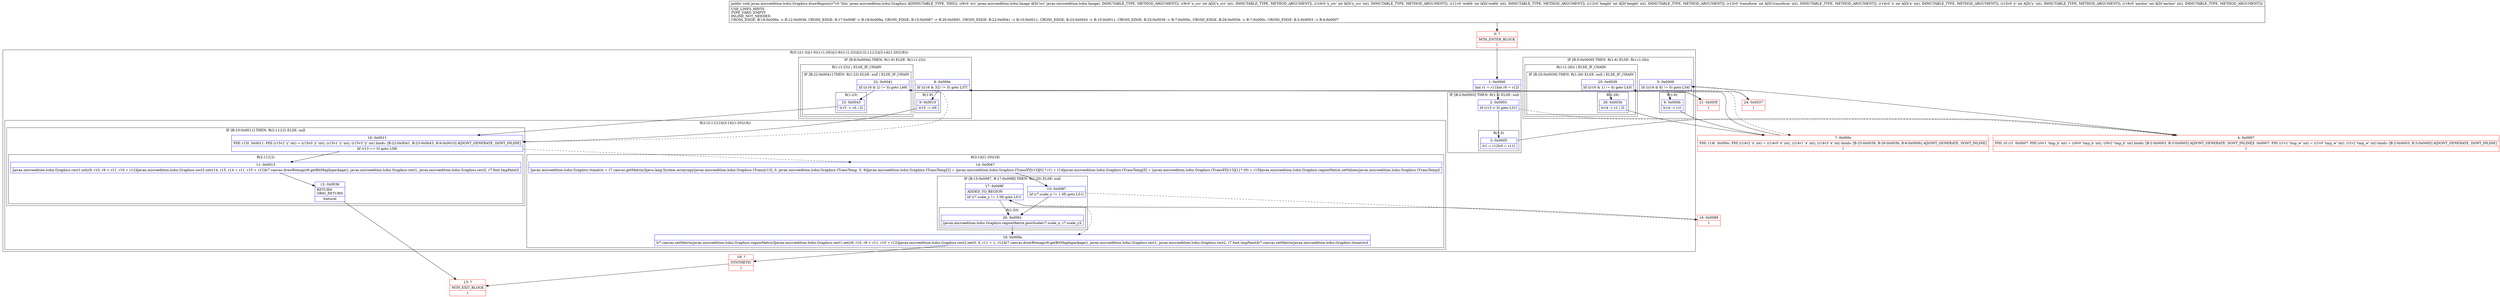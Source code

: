 digraph "CFG forjavax.microedition.lcdui.Graphics.drawRegion(Ljavax\/microedition\/lcdui\/Image;IIIIIIII)V" {
subgraph cluster_Region_1747337731 {
label = "R(5:1|(1:3)|(1:6)(1:(1:26))|(1:9)(1:(1:23))|(2:(2:11|12)|(3:14|(1:20)|18)))";
node [shape=record,color=blue];
Node_1 [shape=record,label="{1\:\ 0x0000|lint r1 = r11lint r0 = r12l}"];
subgraph cluster_IfRegion_1498539757 {
label = "IF [B:2:0x0003] THEN: R(1:3) ELSE: null";
node [shape=record,color=blue];
Node_2 [shape=record,label="{2\:\ 0x0003|lif (r13 \> 3) goto L31l}"];
subgraph cluster_Region_1733166529 {
label = "R(1:3)";
node [shape=record,color=blue];
Node_3 [shape=record,label="{3\:\ 0x0005|lr1 = r12lr0 = r11l}"];
}
}
subgraph cluster_IfRegion_1576574742 {
label = "IF [B:5:0x0009] THEN: R(1:6) ELSE: R(1:(1:26))";
node [shape=record,color=blue];
Node_5 [shape=record,label="{5\:\ 0x0009|lif ((r16 & 8) != 0) goto L34l}"];
subgraph cluster_Region_1383445762 {
label = "R(1:6)";
node [shape=record,color=blue];
Node_6 [shape=record,label="{6\:\ 0x000b|lr14 \-= r1l}"];
}
subgraph cluster_Region_819048186 {
label = "R(1:(1:26)) | ELSE_IF_CHAIN\l";
node [shape=record,color=blue];
subgraph cluster_IfRegion_358146902 {
label = "IF [B:25:0x0039] THEN: R(1:26) ELSE: null | ELSE_IF_CHAIN\l";
node [shape=record,color=blue];
Node_25 [shape=record,label="{25\:\ 0x0039|lif ((r16 & 1) != 0) goto L43l}"];
subgraph cluster_Region_1826156910 {
label = "R(1:26)";
node [shape=record,color=blue];
Node_26 [shape=record,label="{26\:\ 0x003b|lr14 \-= r1 \/ 2l}"];
}
}
}
}
subgraph cluster_IfRegion_1130891678 {
label = "IF [B:8:0x000e] THEN: R(1:9) ELSE: R(1:(1:23))";
node [shape=record,color=blue];
Node_8 [shape=record,label="{8\:\ 0x000e|lif ((r16 & 32) != 0) goto L37l}"];
subgraph cluster_Region_558099366 {
label = "R(1:9)";
node [shape=record,color=blue];
Node_9 [shape=record,label="{9\:\ 0x0010|lr15 \-= r0l}"];
}
subgraph cluster_Region_1517366986 {
label = "R(1:(1:23)) | ELSE_IF_CHAIN\l";
node [shape=record,color=blue];
subgraph cluster_IfRegion_1743453440 {
label = "IF [B:22:0x0041] THEN: R(1:23) ELSE: null | ELSE_IF_CHAIN\l";
node [shape=record,color=blue];
Node_22 [shape=record,label="{22\:\ 0x0041|lif ((r16 & 2) != 0) goto L46l}"];
subgraph cluster_Region_1591842601 {
label = "R(1:23)";
node [shape=record,color=blue];
Node_23 [shape=record,label="{23\:\ 0x0043|lr15 \-= r0 \/ 2l}"];
}
}
}
}
subgraph cluster_Region_897245432 {
label = "R(2:(2:11|12)|(3:14|(1:20)|18))";
node [shape=record,color=blue];
subgraph cluster_IfRegion_912075568 {
label = "IF [B:10:0x0011] THEN: R(2:11|12) ELSE: null";
node [shape=record,color=blue];
Node_10 [shape=record,label="{10\:\ 0x0011|PHI: r15l  0x0011: PHI (r15v2 'y' int) = (r15v0 'y' int), (r15v1 'y' int), (r15v3 'y' int) binds: [B:22:0x0041, B:23:0x0043, B:9:0x0010] A[DONT_GENERATE, DONT_INLINE]\l|lif (r13 == 0) goto L39l}"];
subgraph cluster_Region_1703494735 {
label = "R(2:11|12)";
node [shape=record,color=blue];
Node_11 [shape=record,label="{11\:\ 0x0013|ljavax.microedition.lcdui.Graphics.rect1.set(r9, r10, r9 + r11, r10 + r12)ljavax.microedition.lcdui.Graphics.rect2.set(r14, r15, r14 + r11, r15 + r12)lr7.canvas.drawBitmap(r8.getBitMapInpackage(), javax.microedition.lcdui.Graphics.rect1, javax.microedition.lcdui.Graphics.rect2, r7.font.tmpPaint)l}"];
Node_12 [shape=record,label="{12\:\ 0x0036|RETURN\lORIG_RETURN\l|lreturnl}"];
}
}
subgraph cluster_Region_909410476 {
label = "R(3:14|(1:20)|18)";
node [shape=record,color=blue];
Node_14 [shape=record,label="{14\:\ 0x0047|ljavax.microedition.lcdui.Graphics.ttmatrix = r7.canvas.getMatrix()ljava.lang.System.arraycopy(javax.microedition.lcdui.Graphics.tTrans[r13], 0, javax.microedition.lcdui.Graphics.tTransTemp, 0, 9)ljavax.microedition.lcdui.Graphics.tTransTemp[2] = (javax.microedition.lcdui.Graphics.tTransXY[r13][0] * r1) + r14ljavax.microedition.lcdui.Graphics.tTransTemp[5] = (javax.microedition.lcdui.Graphics.tTransXY[r13][1] * r0) + r15ljavax.microedition.lcdui.Graphics.regionMatrix.setValues(javax.microedition.lcdui.Graphics.tTransTemp)l}"];
subgraph cluster_IfRegion_1438365443 {
label = "IF [B:15:0x0087, B:17:0x008f] THEN: R(1:20) ELSE: null";
node [shape=record,color=blue];
Node_15 [shape=record,label="{15\:\ 0x0087|lif (r7.scale_x != 1.0f) goto L51l}"];
Node_17 [shape=record,label="{17\:\ 0x008f|ADDED_TO_REGION\l|lif (r7.scale_y != 1.0f) goto L51l}"];
subgraph cluster_Region_933552236 {
label = "R(1:20)";
node [shape=record,color=blue];
Node_20 [shape=record,label="{20\:\ 0x0091|ljavax.microedition.lcdui.Graphics.regionMatrix.postScale(r7.scale_x, r7.scale_y)l}"];
}
}
Node_18 [shape=record,label="{18\:\ 0x009a|lr7.canvas.setMatrix(javax.microedition.lcdui.Graphics.regionMatrix)ljavax.microedition.lcdui.Graphics.rect1.set(r9, r10, r9 + r11, r10 + r12)ljavax.microedition.lcdui.Graphics.rect2.set(0, 0, r11 + 1, r12)lr7.canvas.drawBitmap(r8.getBitMapInpackage(), javax.microedition.lcdui.Graphics.rect1, javax.microedition.lcdui.Graphics.rect2, r7.font.tmpPaint)lr7.canvas.setMatrix(javax.microedition.lcdui.Graphics.ttmatrix)l}"];
}
}
}
Node_0 [shape=record,color=red,label="{0\:\ ?|MTH_ENTER_BLOCK\l|l}"];
Node_4 [shape=record,color=red,label="{4\:\ 0x0007|PHI: r0 r1l  0x0007: PHI (r0v1 'tmp_h' int) = (r0v0 'tmp_h' int), (r0v2 'tmp_h' int) binds: [B:2:0x0003, B:3:0x0005] A[DONT_GENERATE, DONT_INLINE]l  0x0007: PHI (r1v1 'tmp_w' int) = (r1v0 'tmp_w' int), (r1v2 'tmp_w' int) binds: [B:2:0x0003, B:3:0x0005] A[DONT_GENERATE, DONT_INLINE]\l|l}"];
Node_7 [shape=record,color=red,label="{7\:\ 0x000c|PHI: r14l  0x000c: PHI (r14v2 'x' int) = (r14v0 'x' int), (r14v1 'x' int), (r14v3 'x' int) binds: [B:25:0x0039, B:26:0x003b, B:6:0x000b] A[DONT_GENERATE, DONT_INLINE]\l|l}"];
Node_13 [shape=record,color=red,label="{13\:\ ?|MTH_EXIT_BLOCK\l|l}"];
Node_16 [shape=record,color=red,label="{16\:\ 0x0089|l}"];
Node_19 [shape=record,color=red,label="{19\:\ ?|SYNTHETIC\l|l}"];
Node_21 [shape=record,color=red,label="{21\:\ 0x003f|l}"];
Node_24 [shape=record,color=red,label="{24\:\ 0x0037|l}"];
MethodNode[shape=record,label="{public void javax.microedition.lcdui.Graphics.drawRegion((r7v0 'this' javax.microedition.lcdui.Graphics A[IMMUTABLE_TYPE, THIS]), (r8v0 'src' javax.microedition.lcdui.Image A[D('src' javax.microedition.lcdui.Image), IMMUTABLE_TYPE, METHOD_ARGUMENT]), (r9v0 'x_src' int A[D('x_src' int), IMMUTABLE_TYPE, METHOD_ARGUMENT]), (r10v0 'y_src' int A[D('y_src' int), IMMUTABLE_TYPE, METHOD_ARGUMENT]), (r11v0 'width' int A[D('width' int), IMMUTABLE_TYPE, METHOD_ARGUMENT]), (r12v0 'height' int A[D('height' int), IMMUTABLE_TYPE, METHOD_ARGUMENT]), (r13v0 'transform' int A[D('transform' int), IMMUTABLE_TYPE, METHOD_ARGUMENT]), (r14v0 'x' int A[D('x' int), IMMUTABLE_TYPE, METHOD_ARGUMENT]), (r15v0 'y' int A[D('y' int), IMMUTABLE_TYPE, METHOD_ARGUMENT]), (r16v0 'anchor' int A[D('anchor' int), IMMUTABLE_TYPE, METHOD_ARGUMENT]))  | USE_LINES_HINTS\lTYPE_VARS: EMPTY\lINLINE_NOT_NEEDED\lCROSS_EDGE: B:18:0x009a \-\> B:12:0x0036, CROSS_EDGE: B:17:0x008f \-\> B:18:0x009a, CROSS_EDGE: B:15:0x0087 \-\> B:20:0x0091, CROSS_EDGE: B:22:0x0041 \-\> B:10:0x0011, CROSS_EDGE: B:23:0x0043 \-\> B:10:0x0011, CROSS_EDGE: B:25:0x0039 \-\> B:7:0x000c, CROSS_EDGE: B:26:0x003b \-\> B:7:0x000c, CROSS_EDGE: B:2:0x0003 \-\> B:4:0x0007\l}"];
MethodNode -> Node_0;
Node_1 -> Node_2;
Node_2 -> Node_3;
Node_2 -> Node_4[style=dashed];
Node_3 -> Node_4;
Node_5 -> Node_6;
Node_5 -> Node_24[style=dashed];
Node_6 -> Node_7;
Node_25 -> Node_7[style=dashed];
Node_25 -> Node_26;
Node_26 -> Node_7;
Node_8 -> Node_9;
Node_8 -> Node_21[style=dashed];
Node_9 -> Node_10;
Node_22 -> Node_10[style=dashed];
Node_22 -> Node_23;
Node_23 -> Node_10;
Node_10 -> Node_11;
Node_10 -> Node_14[style=dashed];
Node_11 -> Node_12;
Node_12 -> Node_13;
Node_14 -> Node_15;
Node_15 -> Node_16[style=dashed];
Node_15 -> Node_20;
Node_17 -> Node_20;
Node_17 -> Node_18[style=dashed];
Node_20 -> Node_18;
Node_18 -> Node_19;
Node_0 -> Node_1;
Node_4 -> Node_5;
Node_7 -> Node_8;
Node_16 -> Node_17;
Node_19 -> Node_13;
Node_21 -> Node_22;
Node_24 -> Node_25;
}


